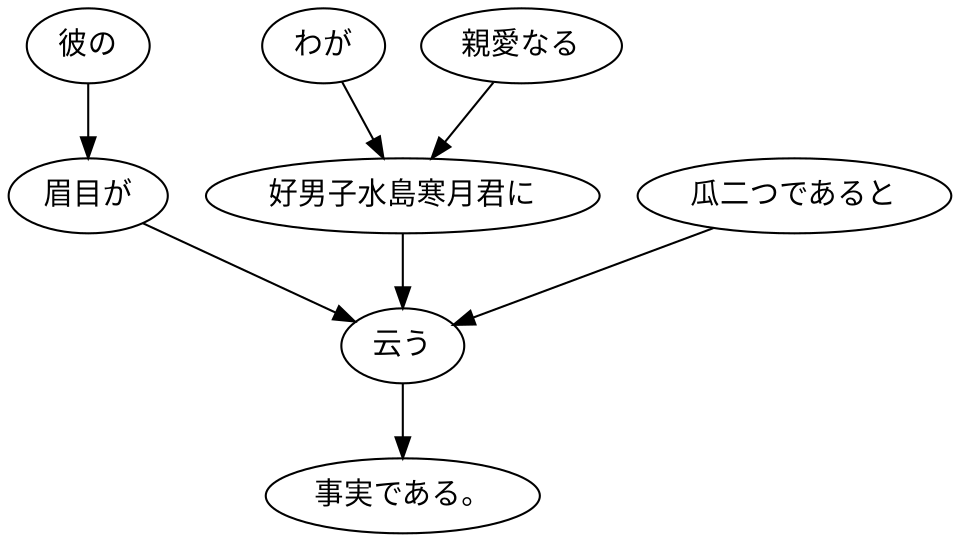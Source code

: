 digraph graph2800 {
	node0 [label="彼の"];
	node1 [label="眉目が"];
	node2 [label="わが"];
	node3 [label="親愛なる"];
	node4 [label="好男子水島寒月君に"];
	node5 [label="瓜二つであると"];
	node6 [label="云う"];
	node7 [label="事実である。"];
	node0 -> node1;
	node1 -> node6;
	node2 -> node4;
	node3 -> node4;
	node4 -> node6;
	node5 -> node6;
	node6 -> node7;
}
